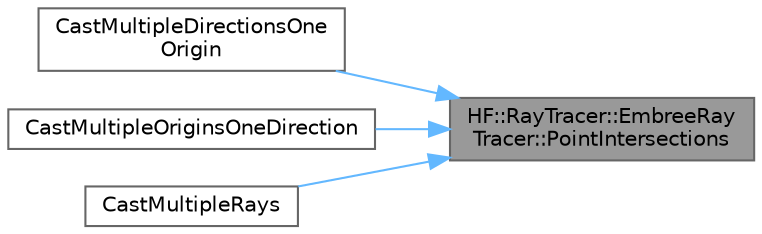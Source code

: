 digraph "HF::RayTracer::EmbreeRayTracer::PointIntersections"
{
 // LATEX_PDF_SIZE
  bgcolor="transparent";
  edge [fontname=Helvetica,fontsize=10,labelfontname=Helvetica,labelfontsize=10];
  node [fontname=Helvetica,fontsize=10,shape=box,height=0.2,width=0.4];
  rankdir="RL";
  Node1 [label="HF::RayTracer::EmbreeRay\lTracer::PointIntersections",height=0.2,width=0.4,color="gray40", fillcolor="grey60", style="filled", fontcolor="black",tooltip="Cast multiple rays and recieve hitpoints in return."];
  Node1 -> Node2 [dir="back",color="steelblue1",style="solid"];
  Node2 [label="CastMultipleDirectionsOne\lOrigin",height=0.2,width=0.4,color="grey40", fillcolor="white", style="filled",URL="$a00457.html#ga9debc0081ffc5b1f26262cd935b6f5ce",tooltip="Cast rays from a single origin point in multiple directions and get a the points where they intersect..."];
  Node1 -> Node3 [dir="back",color="steelblue1",style="solid"];
  Node3 [label="CastMultipleOriginsOneDirection",height=0.2,width=0.4,color="grey40", fillcolor="white", style="filled",URL="$a00457.html#gad4a9f19d6fe4a802b7788948707ed5c0",tooltip="Cast rays from each origin point in the given direction."];
  Node1 -> Node4 [dir="back",color="steelblue1",style="solid"];
  Node4 [label="CastMultipleRays",height=0.2,width=0.4,color="grey40", fillcolor="white", style="filled",URL="$a00457.html#ga7763f4488e7c507e078882fe699d717f",tooltip="Cast multiple rays at once in parallel and receive their hitpoints in return. The number of direction..."];
}
